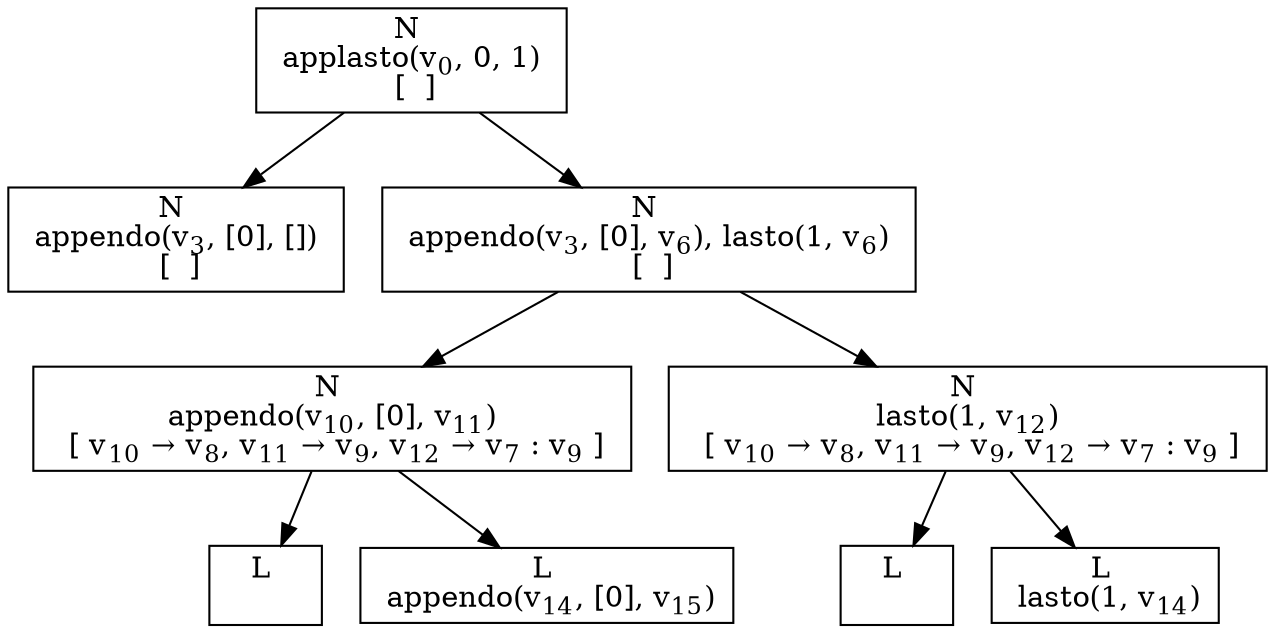 digraph {
    graph [rankdir=TB
          ,bgcolor=transparent];
    node [shape=box
         ,fillcolor=white
         ,style=filled];
    0 [label=<N <BR/> applasto(v<SUB>0</SUB>, 0, 1) <BR/>  [  ] >];
    1 [label=<N <BR/> appendo(v<SUB>3</SUB>, [0], []) <BR/>  [  ] >];
    2 [label=<N <BR/> appendo(v<SUB>3</SUB>, [0], v<SUB>6</SUB>), lasto(1, v<SUB>6</SUB>) <BR/>  [  ] >];
    3 [label=<N <BR/> appendo(v<SUB>10</SUB>, [0], v<SUB>11</SUB>) <BR/>  [ v<SUB>10</SUB> &rarr; v<SUB>8</SUB>, v<SUB>11</SUB> &rarr; v<SUB>9</SUB>, v<SUB>12</SUB> &rarr; v<SUB>7</SUB> : v<SUB>9</SUB> ] >];
    4 [label=<N <BR/> lasto(1, v<SUB>12</SUB>) <BR/>  [ v<SUB>10</SUB> &rarr; v<SUB>8</SUB>, v<SUB>11</SUB> &rarr; v<SUB>9</SUB>, v<SUB>12</SUB> &rarr; v<SUB>7</SUB> : v<SUB>9</SUB> ] >];
    5 [label=<L <BR/> >];
    6 [label=<L <BR/> appendo(v<SUB>14</SUB>, [0], v<SUB>15</SUB>)>];
    7 [label=<L <BR/> >];
    8 [label=<L <BR/> lasto(1, v<SUB>14</SUB>)>];
    0 -> 1 [label=""];
    0 -> 2 [label=""];
    2 -> 3 [label=""];
    2 -> 4 [label=""];
    3 -> 5 [label=""];
    3 -> 6 [label=""];
    4 -> 7 [label=""];
    4 -> 8 [label=""];
}